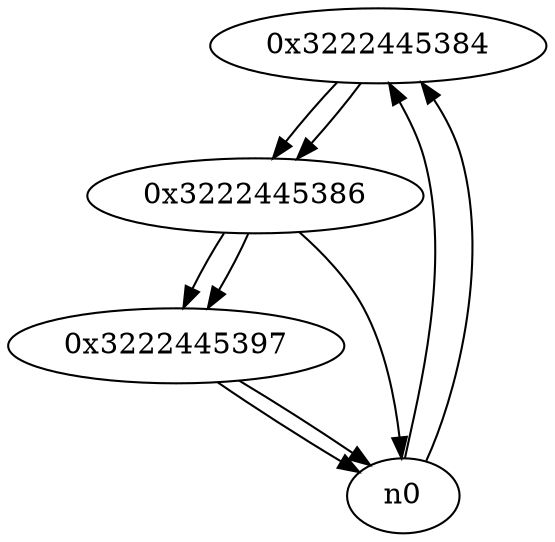 digraph G{
/* nodes */
  n1 [label="0x3222445384"]
  n2 [label="0x3222445386"]
  n3 [label="0x3222445397"]
/* edges */
n1 -> n2;
n0 -> n1;
n0 -> n1;
n2 -> n3;
n2 -> n0;
n1 -> n2;
n3 -> n0;
n3 -> n0;
n2 -> n3;
}

